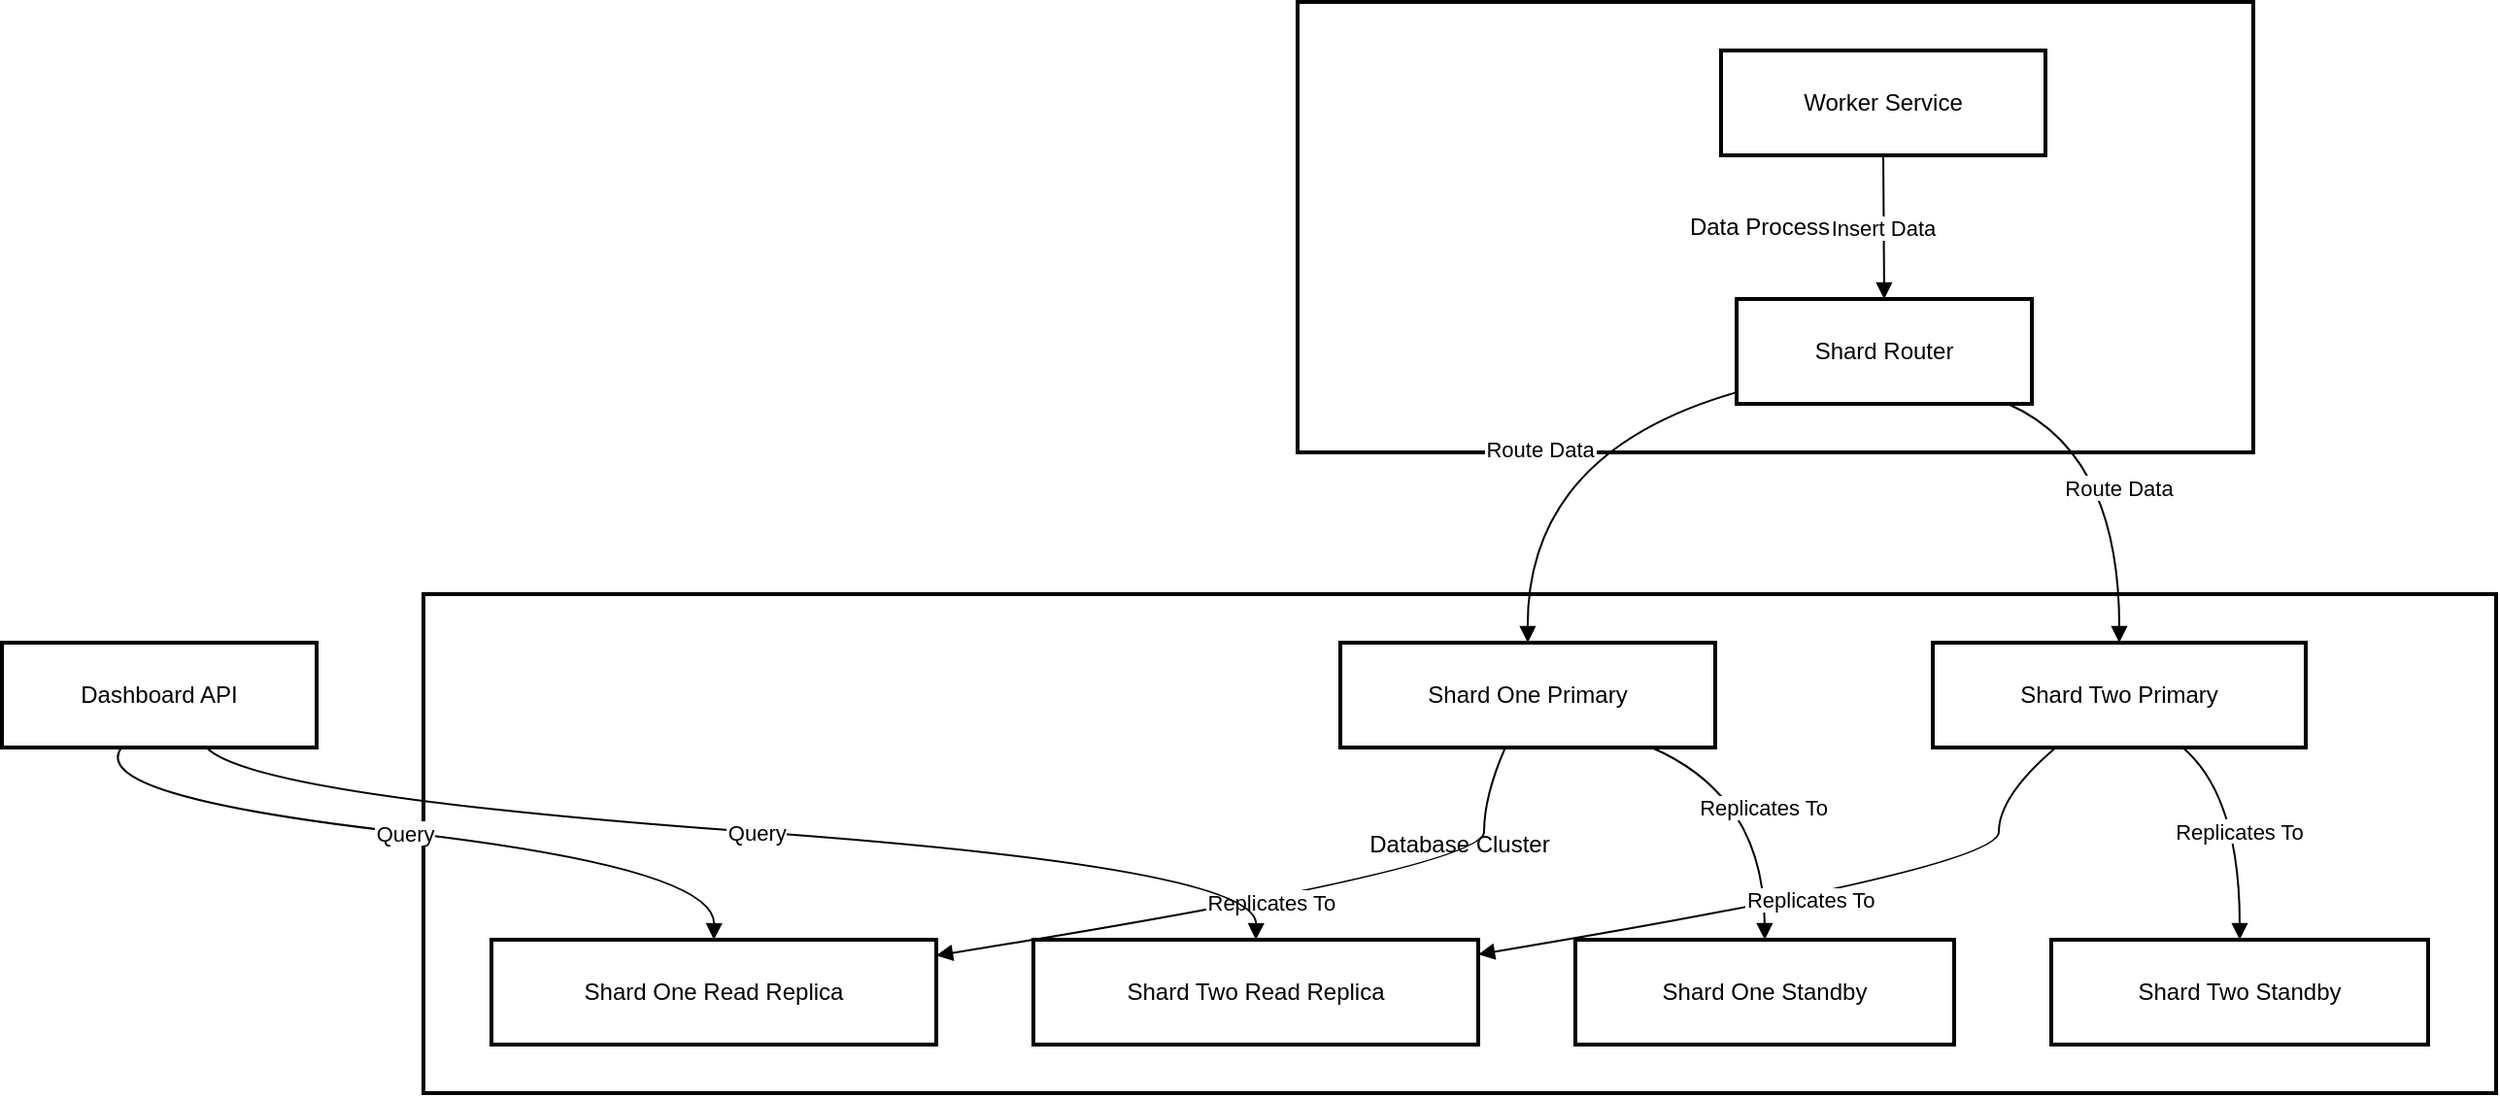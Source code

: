 <mxfile version="26.0.10">
  <diagram name="Page-1" id="59aivcgPfOivw9YyUUwx">
    <mxGraphModel dx="1242" dy="795" grid="1" gridSize="10" guides="1" tooltips="1" connect="1" arrows="1" fold="1" page="0" pageScale="1" pageWidth="850" pageHeight="1100" math="0" shadow="0">
      <root>
        <mxCell id="0" />
        <mxCell id="1" parent="0" />
        <mxCell id="zv3qVY0_J-6g5EqpZd1D-3" value="Database Cluster" style="whiteSpace=wrap;strokeWidth=2;" vertex="1" parent="1">
          <mxGeometry x="272" y="325" width="1067" height="257" as="geometry" />
        </mxCell>
        <mxCell id="zv3qVY0_J-6g5EqpZd1D-4" value="Data Processing" style="whiteSpace=wrap;strokeWidth=2;" vertex="1" parent="1">
          <mxGeometry x="722" y="20" width="492" height="232" as="geometry" />
        </mxCell>
        <mxCell id="zv3qVY0_J-6g5EqpZd1D-5" value="Worker Service" style="whiteSpace=wrap;strokeWidth=2;" vertex="1" parent="1">
          <mxGeometry x="940" y="45" width="167" height="54" as="geometry" />
        </mxCell>
        <mxCell id="zv3qVY0_J-6g5EqpZd1D-6" value="Shard Router" style="whiteSpace=wrap;strokeWidth=2;" vertex="1" parent="1">
          <mxGeometry x="948" y="173" width="152" height="54" as="geometry" />
        </mxCell>
        <mxCell id="zv3qVY0_J-6g5EqpZd1D-7" value="Shard One Primary" style="whiteSpace=wrap;strokeWidth=2;" vertex="1" parent="1">
          <mxGeometry x="744" y="350" width="193" height="54" as="geometry" />
        </mxCell>
        <mxCell id="zv3qVY0_J-6g5EqpZd1D-8" value="Shard Two Primary" style="whiteSpace=wrap;strokeWidth=2;" vertex="1" parent="1">
          <mxGeometry x="1049" y="350" width="192" height="54" as="geometry" />
        </mxCell>
        <mxCell id="zv3qVY0_J-6g5EqpZd1D-9" value="Shard One Read Replica" style="whiteSpace=wrap;strokeWidth=2;" vertex="1" parent="1">
          <mxGeometry x="307" y="503" width="229" height="54" as="geometry" />
        </mxCell>
        <mxCell id="zv3qVY0_J-6g5EqpZd1D-10" value="Shard One Standby" style="whiteSpace=wrap;strokeWidth=2;" vertex="1" parent="1">
          <mxGeometry x="865" y="503" width="195" height="54" as="geometry" />
        </mxCell>
        <mxCell id="zv3qVY0_J-6g5EqpZd1D-11" value="Shard Two Read Replica" style="whiteSpace=wrap;strokeWidth=2;" vertex="1" parent="1">
          <mxGeometry x="586" y="503" width="229" height="54" as="geometry" />
        </mxCell>
        <mxCell id="zv3qVY0_J-6g5EqpZd1D-12" value="Shard Two Standby" style="whiteSpace=wrap;strokeWidth=2;" vertex="1" parent="1">
          <mxGeometry x="1110" y="503" width="194" height="54" as="geometry" />
        </mxCell>
        <mxCell id="zv3qVY0_J-6g5EqpZd1D-13" value="Dashboard API" style="whiteSpace=wrap;strokeWidth=2;" vertex="1" parent="1">
          <mxGeometry x="55" y="350" width="162" height="54" as="geometry" />
        </mxCell>
        <mxCell id="zv3qVY0_J-6g5EqpZd1D-14" value="Insert Data" style="curved=1;startArrow=none;endArrow=block;exitX=0.5;exitY=1;entryX=0.5;entryY=-0.01;rounded=0;" edge="1" parent="1" source="zv3qVY0_J-6g5EqpZd1D-5" target="zv3qVY0_J-6g5EqpZd1D-6">
          <mxGeometry relative="1" as="geometry">
            <Array as="points" />
          </mxGeometry>
        </mxCell>
        <mxCell id="zv3qVY0_J-6g5EqpZd1D-15" value="Route Data" style="curved=1;startArrow=none;endArrow=block;exitX=0;exitY=0.89;entryX=0.5;entryY=0;rounded=0;" edge="1" parent="1" source="zv3qVY0_J-6g5EqpZd1D-6" target="zv3qVY0_J-6g5EqpZd1D-7">
          <mxGeometry relative="1" as="geometry">
            <Array as="points">
              <mxPoint x="840" y="252" />
            </Array>
          </mxGeometry>
        </mxCell>
        <mxCell id="zv3qVY0_J-6g5EqpZd1D-16" value="Route Data" style="curved=1;startArrow=none;endArrow=block;exitX=0.91;exitY=0.99;entryX=0.5;entryY=0;rounded=0;" edge="1" parent="1" source="zv3qVY0_J-6g5EqpZd1D-6" target="zv3qVY0_J-6g5EqpZd1D-8">
          <mxGeometry relative="1" as="geometry">
            <Array as="points">
              <mxPoint x="1145" y="252" />
            </Array>
          </mxGeometry>
        </mxCell>
        <mxCell id="zv3qVY0_J-6g5EqpZd1D-17" value="Replicates To" style="curved=1;startArrow=none;endArrow=block;exitX=0.44;exitY=1;entryX=1;entryY=0.15;rounded=0;" edge="1" parent="1" source="zv3qVY0_J-6g5EqpZd1D-7" target="zv3qVY0_J-6g5EqpZd1D-9">
          <mxGeometry relative="1" as="geometry">
            <Array as="points">
              <mxPoint x="818" y="429" />
              <mxPoint x="818" y="466" />
            </Array>
          </mxGeometry>
        </mxCell>
        <mxCell id="zv3qVY0_J-6g5EqpZd1D-18" value="Replicates To" style="curved=1;startArrow=none;endArrow=block;exitX=0.83;exitY=1;entryX=0.5;entryY=-0.01;rounded=0;" edge="1" parent="1" source="zv3qVY0_J-6g5EqpZd1D-7" target="zv3qVY0_J-6g5EqpZd1D-10">
          <mxGeometry relative="1" as="geometry">
            <Array as="points">
              <mxPoint x="962" y="429" />
            </Array>
          </mxGeometry>
        </mxCell>
        <mxCell id="zv3qVY0_J-6g5EqpZd1D-19" value="Replicates To" style="curved=1;startArrow=none;endArrow=block;exitX=0.33;exitY=1;entryX=1;entryY=0.14;rounded=0;" edge="1" parent="1" source="zv3qVY0_J-6g5EqpZd1D-8" target="zv3qVY0_J-6g5EqpZd1D-11">
          <mxGeometry relative="1" as="geometry">
            <Array as="points">
              <mxPoint x="1083" y="429" />
              <mxPoint x="1083" y="466" />
            </Array>
          </mxGeometry>
        </mxCell>
        <mxCell id="zv3qVY0_J-6g5EqpZd1D-20" value="Replicates To" style="curved=1;startArrow=none;endArrow=block;exitX=0.67;exitY=1;entryX=0.5;entryY=-0.01;rounded=0;" edge="1" parent="1" source="zv3qVY0_J-6g5EqpZd1D-8" target="zv3qVY0_J-6g5EqpZd1D-12">
          <mxGeometry relative="1" as="geometry">
            <Array as="points">
              <mxPoint x="1207" y="429" />
            </Array>
          </mxGeometry>
        </mxCell>
        <mxCell id="zv3qVY0_J-6g5EqpZd1D-21" value="Query" style="curved=1;startArrow=none;endArrow=block;exitX=0.38;exitY=1;entryX=0.5;entryY=-0.01;rounded=0;" edge="1" parent="1" source="zv3qVY0_J-6g5EqpZd1D-13" target="zv3qVY0_J-6g5EqpZd1D-9">
          <mxGeometry relative="1" as="geometry">
            <Array as="points">
              <mxPoint x="98" y="429" />
              <mxPoint x="422" y="466" />
            </Array>
          </mxGeometry>
        </mxCell>
        <mxCell id="zv3qVY0_J-6g5EqpZd1D-22" value="Query" style="curved=1;startArrow=none;endArrow=block;exitX=0.65;exitY=1;entryX=0.5;entryY=-0.01;rounded=0;" edge="1" parent="1" source="zv3qVY0_J-6g5EqpZd1D-13" target="zv3qVY0_J-6g5EqpZd1D-11">
          <mxGeometry relative="1" as="geometry">
            <Array as="points">
              <mxPoint x="184" y="429" />
              <mxPoint x="701" y="466" />
            </Array>
          </mxGeometry>
        </mxCell>
      </root>
    </mxGraphModel>
  </diagram>
</mxfile>
